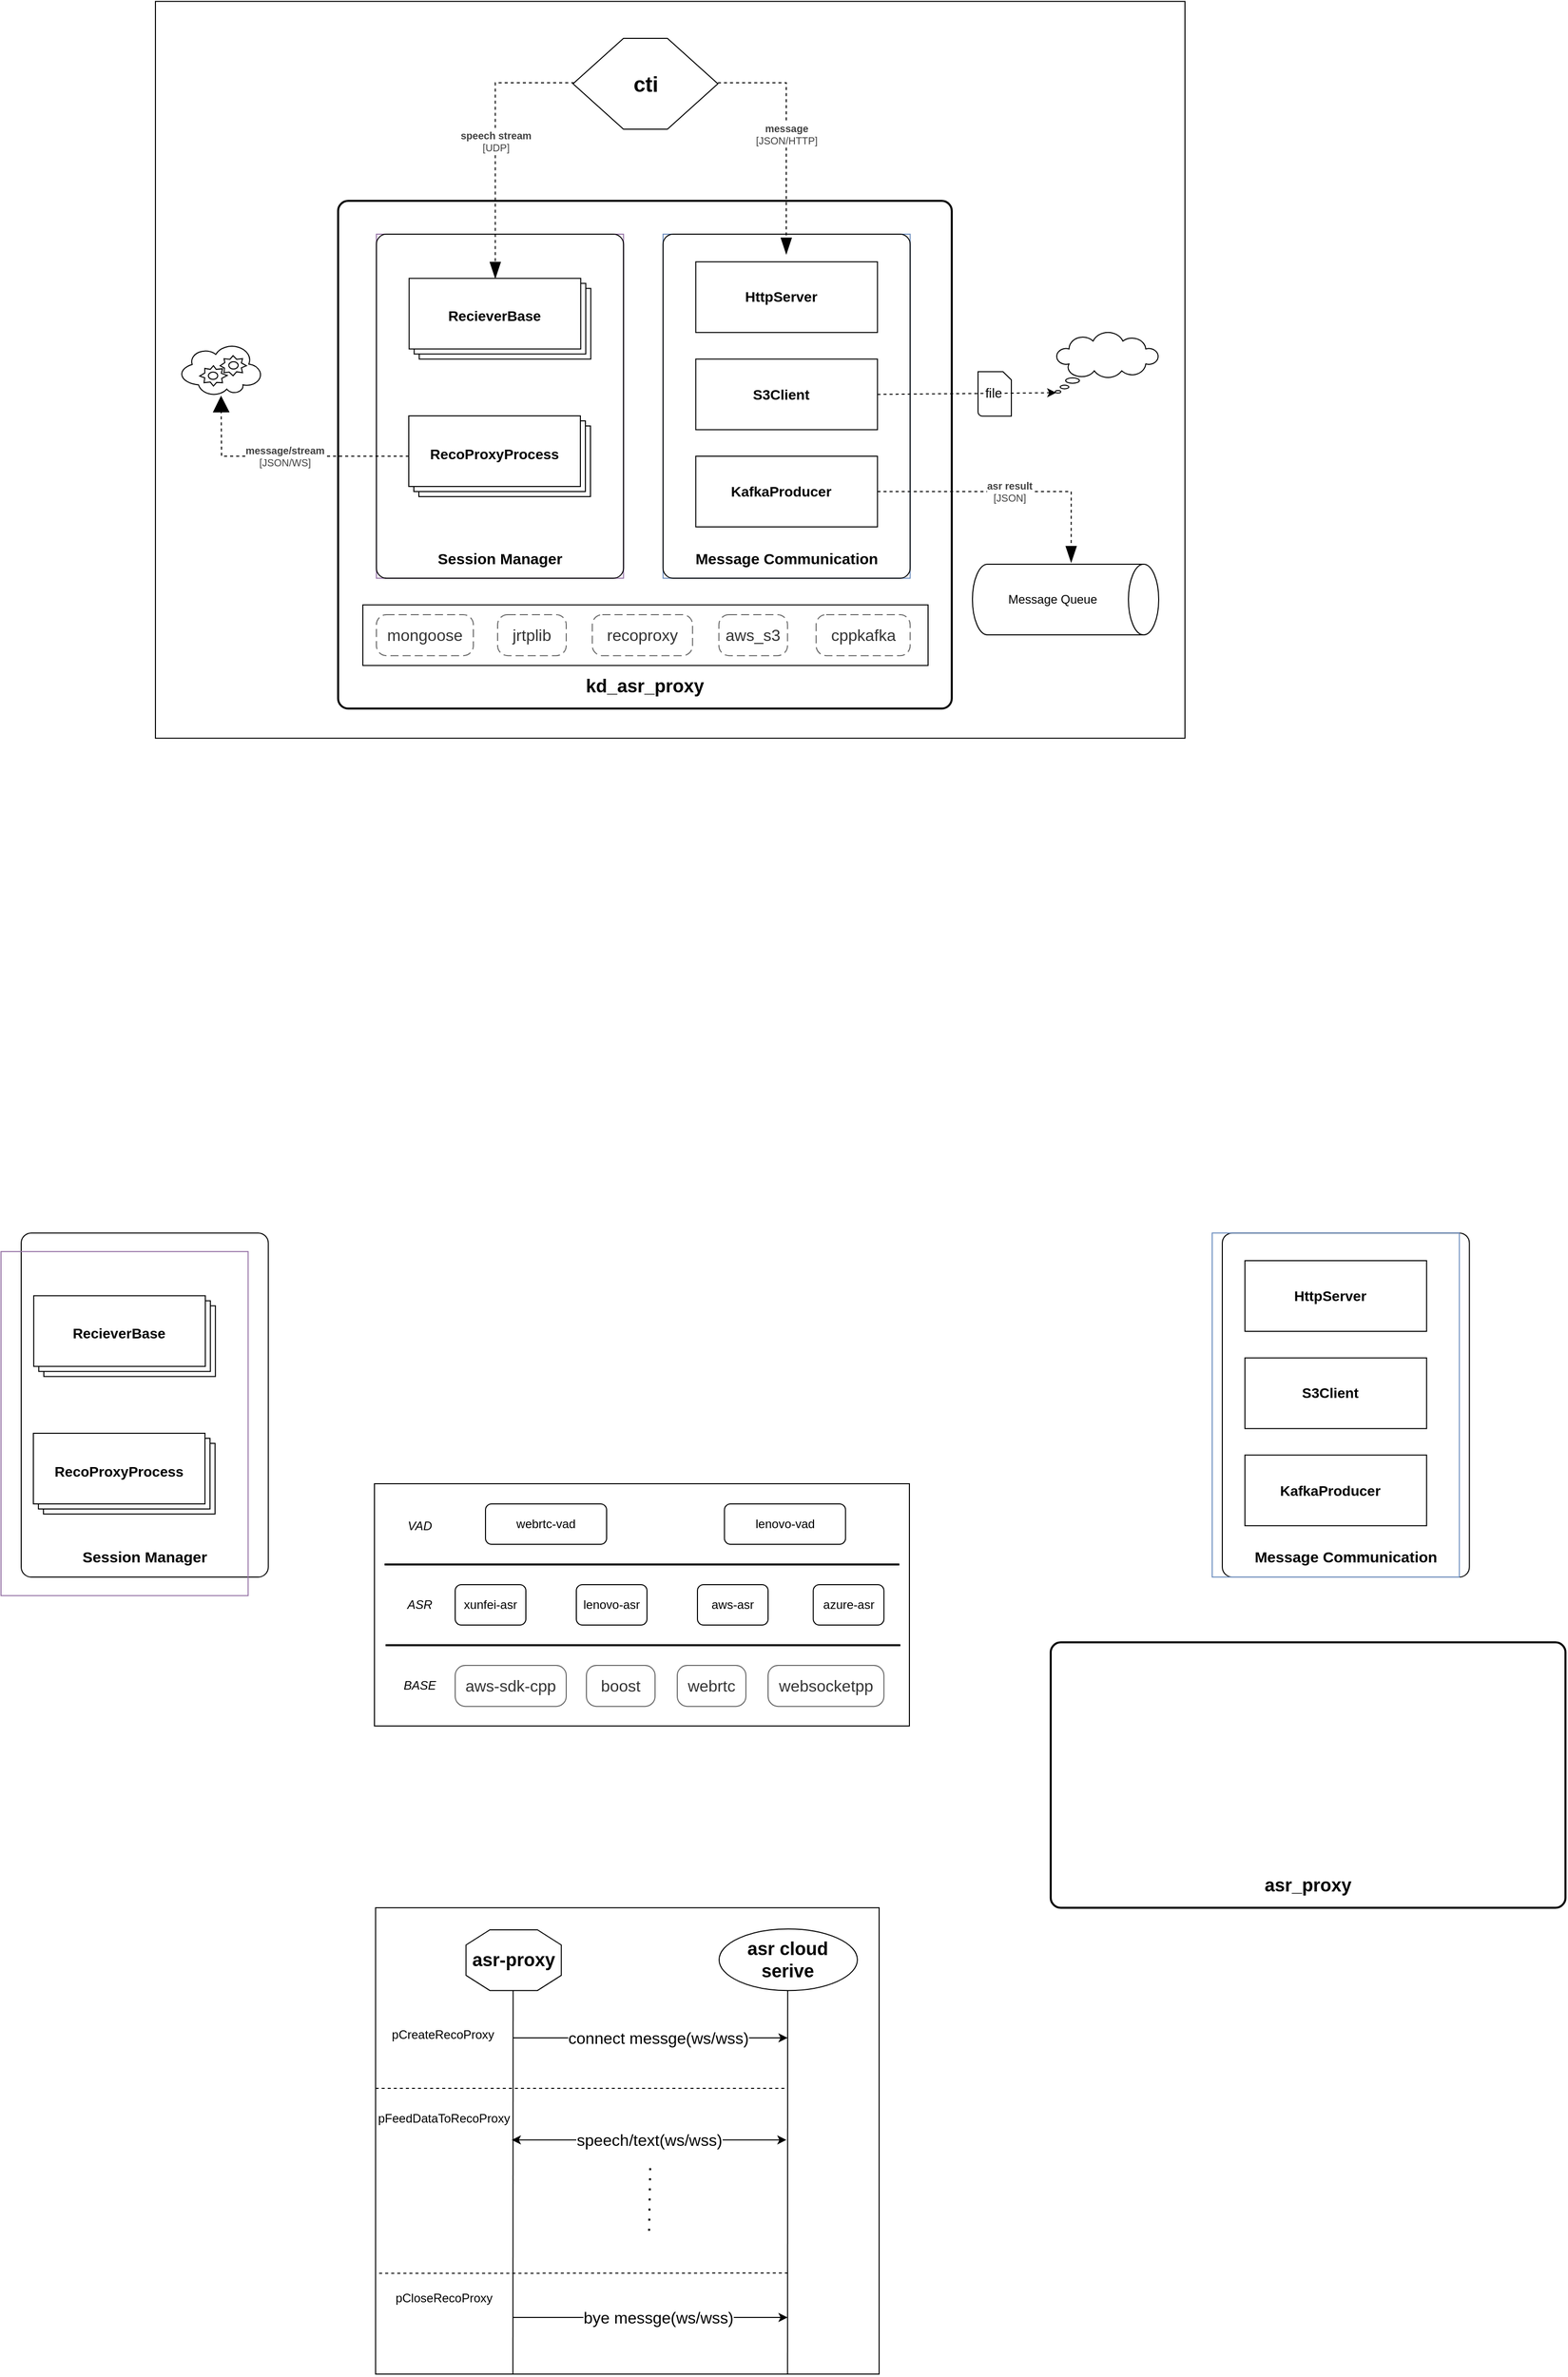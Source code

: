 <mxfile version="24.8.6" pages="2">
  <diagram id="FcgFu0vz0JYaBPYdQHOF" name="第 1 页">
    <mxGraphModel dx="2277" dy="-3041" grid="1" gridSize="10" guides="1" tooltips="1" connect="1" arrows="1" fold="1" page="0" pageScale="1" pageWidth="827" pageHeight="1169" background="#ffffff" math="0" shadow="0">
      <root>
        <mxCell id="0" />
        <mxCell id="1" parent="0" />
        <mxCell id="sqctIcfyv8TSOaibiN9--78" value="" style="group" parent="1" vertex="1" connectable="0">
          <mxGeometry x="-677" y="3811.39" width="1020" height="730.0" as="geometry" />
        </mxCell>
        <mxCell id="sqctIcfyv8TSOaibiN9--28" value="" style="rounded=0;whiteSpace=wrap;html=1;movable=1;resizable=1;rotatable=1;deletable=1;editable=1;locked=0;connectable=1;" parent="sqctIcfyv8TSOaibiN9--78" vertex="1">
          <mxGeometry width="1020" height="730" as="geometry" />
        </mxCell>
        <object placeholders="1" c4Name="kd_asr_proxy" c4Type="KDS" c4Application="the knowdee service of asr proxy" label="&lt;font style=&quot;font-size: 18px&quot;&gt;&lt;span&gt;&lt;div style=&quot;&quot;&gt;%c4Name%&lt;/div&gt;&lt;/span&gt;&lt;/font&gt;&lt;div style=&quot;&quot;&gt;&lt;/div&gt;" id="Rd5uu3zI1fm69IhhT_o3-2">
          <mxCell style="rounded=1;fontSize=11;whiteSpace=wrap;html=1;arcSize=20;fillColor=default;strokeColor=default;fontColor=default;labelBackgroundColor=none;align=center;verticalAlign=bottom;labelBorderColor=none;spacingTop=0;spacing=10;metaEdit=1;rotatable=1;perimeter=rectanglePerimeter;labelPadding=0;allowArrows=0;connectable=1;expand=0;recursiveResize=0;editable=1;pointerEvents=0;absoluteArcSize=1;points=[[0.25,0,0],[0.5,0,0],[0.75,0,0],[1,0.25,0],[1,0.5,0],[1,0.75,0],[0.75,1,0],[0.5,1,0],[0.25,1,0],[0,0.75,0],[0,0.5,0],[0,0.25,0]];strokeWidth=2;fontStyle=1;movable=1;resizable=1;deletable=1;locked=0;container=0;" parent="sqctIcfyv8TSOaibiN9--78" vertex="1">
            <mxGeometry x="181" y="197.61" width="607.96" height="503" as="geometry" />
          </mxCell>
        </object>
        <mxCell id="sqctIcfyv8TSOaibiN9--32" value="" style="shadow=0;dashed=0;html=1;strokeColor=default;fillColor=default;labelPosition=center;verticalLabelPosition=bottom;verticalAlign=top;align=center;outlineConnect=0;shape=mxgraph.veeam.2d.file;labelBorderColor=default;movable=1;resizable=1;rotatable=1;deletable=1;editable=1;locked=0;connectable=1;" parent="sqctIcfyv8TSOaibiN9--78" vertex="1">
          <mxGeometry x="815" y="366.87" width="33" height="44" as="geometry" />
        </mxCell>
        <object placeholders="1" c4Name="Message Queue" c4Type="Container" c4Technology="Kafka" c4Description="Kafka" label="%c4Name%" id="sqctIcfyv8TSOaibiN9--4">
          <mxCell style="shape=cylinder3;size=15;direction=south;whiteSpace=wrap;boundedLbl=1;rounded=0;labelBackgroundColor=none;fillColor=default;fontSize=12;align=center;strokeColor=default;metaEdit=1;points=[[0.5,0,0],[1,0.25,0],[1,0.5,0],[1,0.75,0],[0.5,1,0],[0,0.75,0],[0,0.5,0],[0,0.25,0]];resizable=1;labelBorderColor=none;textShadow=0;html=1;movable=1;rotatable=1;deletable=1;editable=1;locked=0;connectable=1;container=0;" parent="sqctIcfyv8TSOaibiN9--78" vertex="1">
            <mxGeometry x="809.46" y="557.61" width="184.54" height="70" as="geometry" />
          </mxCell>
        </object>
        <object placeholders="1" c4Type="Relationship" c4Technology="JSON" c4Description="asr result" label="&lt;div style=&quot;text-align: left&quot;&gt;&lt;div style=&quot;text-align: center&quot;&gt;&lt;b&gt;%c4Description%&lt;/b&gt;&lt;/div&gt;&lt;div style=&quot;text-align: center&quot;&gt;[%c4Technology%]&lt;/div&gt;&lt;/div&gt;" id="sqctIcfyv8TSOaibiN9--6">
          <mxCell style="endArrow=blockThin;html=1;fontSize=10;fontColor=#404040;strokeWidth=1;endFill=1;strokeColor=default;elbow=vertical;metaEdit=1;endSize=14;startSize=14;jumpStyle=arc;jumpSize=16;rounded=0;edgeStyle=orthogonalEdgeStyle;entryX=-0.022;entryY=0.47;entryDx=0;entryDy=0;entryPerimeter=0;dashed=1;movable=1;resizable=1;rotatable=1;deletable=1;editable=1;locked=0;connectable=1;exitX=1;exitY=0.5;exitDx=0;exitDy=0;" parent="sqctIcfyv8TSOaibiN9--78" source="sqctIcfyv8TSOaibiN9--70" target="sqctIcfyv8TSOaibiN9--4" edge="1">
            <mxGeometry width="240" relative="1" as="geometry">
              <mxPoint x="715" y="487.61" as="sourcePoint" />
              <mxPoint x="963.243" y="487.61" as="targetPoint" />
            </mxGeometry>
          </mxCell>
        </object>
        <mxCell id="sqctIcfyv8TSOaibiN9--7" value="" style="whiteSpace=wrap;html=1;shape=mxgraph.basic.cloud_callout;fillColor=default;strokeColor=default;movable=1;resizable=1;rotatable=1;deletable=1;editable=1;locked=0;connectable=1;container=0;" parent="sqctIcfyv8TSOaibiN9--78" vertex="1">
          <mxGeometry x="891.483" y="328.0" width="102.522" height="60" as="geometry" />
        </mxCell>
        <mxCell id="sqctIcfyv8TSOaibiN9--18" value="" style="endArrow=classic;html=1;rounded=0;dashed=1;movable=1;resizable=1;rotatable=1;deletable=1;editable=1;locked=0;connectable=1;entryX=0.01;entryY=0.995;entryDx=0;entryDy=0;entryPerimeter=0;exitX=1;exitY=0.5;exitDx=0;exitDy=0;" parent="sqctIcfyv8TSOaibiN9--78" source="sqctIcfyv8TSOaibiN9--66" target="sqctIcfyv8TSOaibiN9--7" edge="1">
          <mxGeometry relative="1" as="geometry">
            <mxPoint x="717.14" y="390.61" as="sourcePoint" />
            <mxPoint x="875" y="390.61" as="targetPoint" />
          </mxGeometry>
        </mxCell>
        <mxCell id="sqctIcfyv8TSOaibiN9--19" value="&lt;font style=&quot;font-size: 13px;&quot;&gt;file&lt;/font&gt;" style="edgeLabel;resizable=1;html=1;;align=center;verticalAlign=middle;movable=1;rotatable=1;deletable=1;editable=1;locked=0;connectable=1;container=0;" parent="sqctIcfyv8TSOaibiN9--18" connectable="0" vertex="1">
          <mxGeometry relative="1" as="geometry">
            <mxPoint x="26" y="-1" as="offset" />
          </mxGeometry>
        </mxCell>
        <object placeholders="1" c4Name="mongoose" c4Type="ContainerScopeBoundary" c4Application="Container" label="&lt;font style=&quot;font-size: 16px&quot;&gt;&lt;span&gt;&lt;div style=&quot;&quot;&gt;%c4Name%&lt;/div&gt;&lt;/span&gt;&lt;/font&gt;&lt;div style=&quot;&quot;&gt;&lt;/div&gt;" id="Rd5uu3zI1fm69IhhT_o3-3">
          <mxCell style="rounded=1;fontSize=11;whiteSpace=wrap;html=1;dashed=1;arcSize=20;fillColor=none;strokeColor=#666666;fontColor=#333333;labelBackgroundColor=none;align=center;verticalAlign=middle;labelBorderColor=none;spacingTop=0;spacing=10;dashPattern=8 4;metaEdit=1;rotatable=1;perimeter=rectanglePerimeter;noLabel=0;labelPadding=0;allowArrows=0;connectable=1;expand=0;recursiveResize=0;editable=1;pointerEvents=0;absoluteArcSize=1;points=[[0.25,0,0],[0.5,0,0],[0.75,0,0],[1,0.25,0],[1,0.5,0],[1,0.75,0],[0.75,1,0],[0.5,1,0],[0.25,1,0],[0,0.75,0],[0,0.5,0],[0,0.25,0]];fontStyle=0;movable=1;resizable=1;deletable=1;locked=0;container=0;" parent="sqctIcfyv8TSOaibiN9--78" vertex="1">
            <mxGeometry x="218.93" y="607.61" width="96.07" height="40.59" as="geometry" />
          </mxCell>
        </object>
        <object placeholders="1" c4Name="cppkafka" c4Type="ContainerScopeBoundary" c4Application="Container" label="&lt;font style=&quot;font-size: 16px&quot;&gt;&lt;span&gt;&lt;div style=&quot;&quot;&gt;%c4Name%&lt;/div&gt;&lt;/span&gt;&lt;/font&gt;&lt;div style=&quot;&quot;&gt;&lt;/div&gt;" id="Rd5uu3zI1fm69IhhT_o3-4">
          <mxCell style="rounded=1;fontSize=11;whiteSpace=wrap;html=1;dashed=1;arcSize=20;fillColor=none;strokeColor=#666666;fontColor=#333333;labelBackgroundColor=none;align=center;verticalAlign=middle;labelBorderColor=none;spacingTop=0;spacing=10;dashPattern=8 4;metaEdit=1;rotatable=1;perimeter=rectanglePerimeter;noLabel=0;labelPadding=0;allowArrows=0;connectable=1;expand=0;recursiveResize=0;editable=1;pointerEvents=0;absoluteArcSize=1;points=[[0.25,0,0],[0.5,0,0],[0.75,0,0],[1,0.25,0],[1,0.5,0],[1,0.75,0],[0.75,1,0],[0.5,1,0],[0.25,1,0],[0,0.75,0],[0,0.5,0],[0,0.25,0]];fontStyle=0;movable=1;resizable=1;deletable=1;locked=0;container=0;" parent="sqctIcfyv8TSOaibiN9--78" vertex="1">
            <mxGeometry x="654.58" y="607.61" width="93.16" height="40.59" as="geometry" />
          </mxCell>
        </object>
        <object placeholders="1" c4Name="recoproxy" c4Type="ContainerScopeBoundary" c4Application="Container" label="&lt;font style=&quot;font-size: 16px&quot;&gt;&lt;span&gt;&lt;div style=&quot;&quot;&gt;%c4Name%&lt;/div&gt;&lt;/span&gt;&lt;/font&gt;&lt;div style=&quot;&quot;&gt;&lt;/div&gt;" id="Rd5uu3zI1fm69IhhT_o3-5">
          <mxCell style="rounded=1;fontSize=11;whiteSpace=wrap;html=1;dashed=1;arcSize=20;fillColor=none;strokeColor=#666666;fontColor=#333333;labelBackgroundColor=none;align=center;verticalAlign=middle;labelBorderColor=none;spacingTop=0;spacing=10;dashPattern=8 4;metaEdit=1;rotatable=1;perimeter=rectanglePerimeter;noLabel=0;labelPadding=0;allowArrows=0;connectable=1;expand=0;recursiveResize=0;editable=1;pointerEvents=0;absoluteArcSize=1;points=[[0.25,0,0],[0.5,0,0],[0.75,0,0],[1,0.25,0],[1,0.5,0],[1,0.75,0],[0.75,1,0],[0.5,1,0],[0.25,1,0],[0,0.75,0],[0,0.5,0],[0,0.25,0]];fontStyle=0;movable=1;resizable=1;deletable=1;locked=0;container=0;" parent="sqctIcfyv8TSOaibiN9--78" vertex="1">
            <mxGeometry x="432.81" y="607.61" width="99.36" height="40.59" as="geometry" />
          </mxCell>
        </object>
        <object placeholders="1" c4Name="jrtplib" c4Type="ContainerScopeBoundary" c4Application="Container" label="&lt;font style=&quot;font-size: 16px&quot;&gt;&lt;span&gt;&lt;div style=&quot;&quot;&gt;%c4Name%&lt;/div&gt;&lt;/span&gt;&lt;/font&gt;&lt;div style=&quot;&quot;&gt;&lt;/div&gt;" id="Rd5uu3zI1fm69IhhT_o3-6">
          <mxCell style="rounded=1;fontSize=11;whiteSpace=wrap;html=1;dashed=1;arcSize=20;fillColor=none;strokeColor=#666666;fontColor=#333333;labelBackgroundColor=none;align=center;verticalAlign=middle;labelBorderColor=none;spacingTop=0;spacing=10;dashPattern=8 4;metaEdit=1;rotatable=1;perimeter=rectanglePerimeter;noLabel=0;labelPadding=0;allowArrows=0;connectable=1;expand=0;recursiveResize=0;editable=1;pointerEvents=0;absoluteArcSize=1;points=[[0.25,0,0],[0.5,0,0],[0.75,0,0],[1,0.25,0],[1,0.5,0],[1,0.75,0],[0.75,1,0],[0.5,1,0],[0.25,1,0],[0,0.75,0],[0,0.5,0],[0,0.25,0]];fontStyle=0;movable=1;resizable=1;deletable=1;locked=0;container=0;" parent="sqctIcfyv8TSOaibiN9--78" vertex="1">
            <mxGeometry x="339.004" y="607.61" width="68.003" height="40.59" as="geometry" />
          </mxCell>
        </object>
        <mxCell id="Rd5uu3zI1fm69IhhT_o3-7" value="" style="group;align=center;movable=1;resizable=1;rotatable=1;deletable=1;editable=1;locked=0;connectable=1;fillColor=none;strokeColor=#9673a6;container=0;" parent="sqctIcfyv8TSOaibiN9--78" vertex="1" connectable="0">
          <mxGeometry x="218.932" y="230.611" width="244.817" height="340.861" as="geometry" />
        </mxCell>
        <object placeholders="1" c4Name="Session Manager" c4Type="session manager" c4Application="session manager" label="&lt;font style=&quot;font-size: 15px&quot;&gt;&lt;b&gt;&lt;div style=&quot;&quot;&gt;%c4Name%&lt;/div&gt;&lt;/b&gt;&lt;/font&gt;&lt;div style=&quot;&quot;&gt;&lt;/div&gt;" id="Rd5uu3zI1fm69IhhT_o3-10">
          <mxCell style="rounded=1;fontSize=11;whiteSpace=wrap;html=1;arcSize=20;fillColor=none;strokeColor=default;fontColor=default;labelBackgroundColor=none;align=center;verticalAlign=bottom;labelBorderColor=none;spacingTop=0;spacing=10;metaEdit=1;rotatable=1;perimeter=rectanglePerimeter;labelPadding=0;allowArrows=0;connectable=1;expand=0;recursiveResize=0;editable=1;pointerEvents=0;absoluteArcSize=1;points=[[0.25,0,0],[0.5,0,0],[0.75,0,0],[1,0.25,0],[1,0.5,0],[1,0.75,0],[0.75,1,0],[0.5,1,0],[0.25,1,0],[0,0.75,0],[0,0.5,0],[0,0.25,0]];movable=1;resizable=1;deletable=1;locked=0;shadow=0;container=0;" parent="sqctIcfyv8TSOaibiN9--78" vertex="1">
            <mxGeometry x="218.932" y="230.611" width="244.817" height="340.861" as="geometry" />
          </mxCell>
        </object>
        <mxCell id="Rd5uu3zI1fm69IhhT_o3-11" value="" style="group;movable=1;resizable=1;rotatable=1;deletable=1;editable=1;locked=0;connectable=1;fillColor=none;strokeColor=#6c8ebf;container=0;" parent="sqctIcfyv8TSOaibiN9--78" vertex="1" connectable="0">
          <mxGeometry x="502.921" y="230.611" width="244.817" height="340.861" as="geometry" />
        </mxCell>
        <object placeholders="1" c4Name="Message Communication" c4Type="IO" c4Application="Message/Data IO" label="&lt;font style=&quot;font-size: 15px&quot;&gt;&lt;b&gt;&lt;div style=&quot;&quot;&gt;%c4Name%&lt;/div&gt;&lt;/b&gt;&lt;/font&gt;&lt;div style=&quot;&quot;&gt;&lt;/div&gt;" id="Rd5uu3zI1fm69IhhT_o3-15">
          <mxCell style="rounded=1;fontSize=11;whiteSpace=wrap;html=1;arcSize=20;fillColor=none;strokeColor=default;fontColor=default;labelBackgroundColor=none;align=center;verticalAlign=bottom;labelBorderColor=none;spacingTop=0;spacing=10;metaEdit=1;rotatable=1;perimeter=rectanglePerimeter;labelPadding=0;allowArrows=0;connectable=1;expand=0;recursiveResize=0;editable=1;pointerEvents=0;absoluteArcSize=1;points=[[0.25,0,0],[0.5,0,0],[0.75,0,0],[1,0.25,0],[1,0.5,0],[1,0.75,0],[0.75,1,0],[0.5,1,0],[0.25,1,0],[0,0.75,0],[0,0.5,0],[0,0.25,0]];movable=1;resizable=1;deletable=1;locked=0;shadow=0;container=0;" parent="sqctIcfyv8TSOaibiN9--78" vertex="1">
            <mxGeometry x="502.921" y="230.611" width="244.817" height="340.861" as="geometry" />
          </mxCell>
        </object>
        <mxCell id="sqctIcfyv8TSOaibiN9--30" value="" style="group;movable=1;resizable=1;rotatable=1;deletable=1;editable=1;locked=0;connectable=1;" parent="sqctIcfyv8TSOaibiN9--78" vertex="1" connectable="0">
          <mxGeometry x="413.725" y="36.61" width="143.531" height="90" as="geometry" />
        </mxCell>
        <object placeholders="1" c4Name="CTI" c4Type="Container" c4Technology="Micronaut" c4Description="caller" label="" id="sqctIcfyv8TSOaibiN9--14">
          <mxCell style="shape=hexagon;size=50;perimeter=hexagonPerimeter2;whiteSpace=wrap;html=1;fixedSize=1;rounded=0;labelBackgroundColor=default;fillColor=default;fontSize=12;fontColor=default;align=center;strokeColor=default;metaEdit=1;points=[[0.5,0,0],[1,0.25,0],[1,0.5,0],[1,0.75,0],[0.5,1,0],[0,0.75,0],[0,0.5,0],[0,0.25,0]];resizable=1;movable=1;rotatable=1;deletable=1;editable=1;locked=0;connectable=1;gradientColor=none;shadow=0;fillStyle=solid;labelBorderColor=default;textShadow=0;container=0;" parent="sqctIcfyv8TSOaibiN9--30" vertex="1">
            <mxGeometry width="143.531" height="90" as="geometry" />
          </mxCell>
        </object>
        <mxCell id="sqctIcfyv8TSOaibiN9--15" value="&lt;b&gt;&lt;font style=&quot;font-size: 21px;&quot;&gt;cti&lt;/font&gt;&lt;/b&gt;" style="text;html=1;align=center;verticalAlign=middle;whiteSpace=wrap;rounded=0;movable=1;resizable=1;rotatable=1;deletable=1;editable=1;locked=0;connectable=1;container=0;" parent="sqctIcfyv8TSOaibiN9--30" vertex="1">
          <mxGeometry x="41.009" y="30" width="61.513" height="30" as="geometry" />
        </mxCell>
        <object placeholders="1" c4Type="Relationship" c4Technology="JSON/HTTP" c4Description="message" label="&lt;div style=&quot;text-align: left&quot;&gt;&lt;div style=&quot;text-align: center&quot;&gt;&lt;b&gt;%c4Description%&lt;/b&gt;&lt;/div&gt;&lt;div style=&quot;text-align: center&quot;&gt;[%c4Technology%]&lt;/div&gt;&lt;/div&gt;" id="sqctIcfyv8TSOaibiN9--40">
          <mxCell style="endArrow=blockThin;html=1;fontSize=10;fontColor=#404040;strokeWidth=1;endFill=1;strokeColor=default;elbow=vertical;metaEdit=1;endSize=14;startSize=14;jumpStyle=arc;jumpSize=16;rounded=0;edgeStyle=orthogonalEdgeStyle;dashed=1;movable=1;resizable=1;rotatable=1;deletable=1;editable=1;locked=0;connectable=1;" parent="sqctIcfyv8TSOaibiN9--78" edge="1">
            <mxGeometry width="240" relative="1" as="geometry">
              <mxPoint x="557.26" y="80.61" as="sourcePoint" />
              <mxPoint x="625" y="250.61" as="targetPoint" />
              <Array as="points">
                <mxPoint x="625" y="80.61" />
              </Array>
            </mxGeometry>
          </mxCell>
        </object>
        <mxCell id="sqctIcfyv8TSOaibiN9--43" value="" style="rounded=0;whiteSpace=wrap;html=1;fillColor=none;movable=1;resizable=1;rotatable=1;deletable=1;editable=1;locked=0;connectable=1;" parent="sqctIcfyv8TSOaibiN9--78" vertex="1">
          <mxGeometry x="205.49" y="597.91" width="560" height="60" as="geometry" />
        </mxCell>
        <object placeholders="1" c4Type="Relationship" c4Technology="UDP" c4Description="speech stream" label="&lt;div style=&quot;text-align: left&quot;&gt;&lt;div style=&quot;text-align: center&quot;&gt;&lt;b&gt;%c4Description%&lt;/b&gt;&lt;/div&gt;&lt;div style=&quot;text-align: center&quot;&gt;[%c4Technology%]&lt;/div&gt;&lt;/div&gt;" id="sqctIcfyv8TSOaibiN9--42">
          <mxCell style="endArrow=blockThin;html=1;fontSize=10;fontColor=#404040;strokeWidth=1;endFill=1;strokeColor=default;elbow=vertical;metaEdit=1;endSize=14;startSize=14;jumpStyle=arc;jumpSize=16;rounded=0;edgeStyle=orthogonalEdgeStyle;dashed=1;entryX=0.5;entryY=0;entryDx=0;entryDy=0;entryPerimeter=0;movable=1;resizable=1;rotatable=1;deletable=1;editable=1;locked=0;connectable=1;" parent="sqctIcfyv8TSOaibiN9--78" edge="1">
            <mxGeometry width="240" relative="1" as="geometry">
              <mxPoint x="415" y="80.61" as="sourcePoint" />
              <mxPoint x="336.7" y="274.61" as="targetPoint" />
              <Array as="points">
                <mxPoint x="337" y="80.61" />
              </Array>
            </mxGeometry>
          </mxCell>
        </object>
        <object placeholders="1" c4Name="aws_s3" c4Type="ContainerScopeBoundary" c4Application="Container" label="&lt;font style=&quot;font-size: 16px&quot;&gt;&lt;span&gt;&lt;div style=&quot;&quot;&gt;%c4Name%&lt;/div&gt;&lt;/span&gt;&lt;/font&gt;&lt;div style=&quot;&quot;&gt;&lt;/div&gt;" id="sqctIcfyv8TSOaibiN9--44">
          <mxCell style="rounded=1;fontSize=11;whiteSpace=wrap;html=1;dashed=1;arcSize=20;fillColor=none;strokeColor=#666666;fontColor=#333333;labelBackgroundColor=none;align=center;verticalAlign=middle;labelBorderColor=none;spacingTop=0;spacing=10;dashPattern=8 4;metaEdit=1;rotatable=1;perimeter=rectanglePerimeter;noLabel=0;labelPadding=0;allowArrows=0;connectable=1;expand=0;recursiveResize=0;editable=1;pointerEvents=0;absoluteArcSize=1;points=[[0.25,0,0],[0.5,0,0],[0.75,0,0],[1,0.25,0],[1,0.5,0],[1,0.75,0],[0.75,1,0],[0.5,1,0],[0.25,1,0],[0,0.75,0],[0,0.5,0],[0,0.25,0]];fontStyle=0;movable=1;resizable=1;deletable=1;locked=0;container=0;" parent="sqctIcfyv8TSOaibiN9--78" vertex="1">
            <mxGeometry x="558.254" y="607.61" width="68.003" height="40.59" as="geometry" />
          </mxCell>
        </object>
        <mxCell id="sqctIcfyv8TSOaibiN9--57" value="" style="group;movable=1;resizable=1;rotatable=1;deletable=1;editable=1;locked=0;connectable=1;" parent="sqctIcfyv8TSOaibiN9--78" vertex="1" connectable="0">
          <mxGeometry x="251.34" y="274.35" width="180" height="80" as="geometry" />
        </mxCell>
        <mxCell id="sqctIcfyv8TSOaibiN9--55" value="" style="verticalLabelPosition=bottom;verticalAlign=top;html=1;shape=mxgraph.basic.layered_rect;dx=10;outlineConnect=0;whiteSpace=wrap;movable=1;resizable=1;rotatable=1;deletable=1;editable=1;locked=0;connectable=1;" parent="sqctIcfyv8TSOaibiN9--57" vertex="1">
          <mxGeometry width="180" height="80" as="geometry" />
        </mxCell>
        <mxCell id="sqctIcfyv8TSOaibiN9--56" value="&lt;font style=&quot;font-size: 14px;&quot;&gt;&lt;b&gt;RecieverBase&lt;/b&gt;&lt;/font&gt;" style="text;html=1;align=center;verticalAlign=middle;whiteSpace=wrap;rounded=0;movable=1;resizable=1;rotatable=1;deletable=1;editable=1;locked=0;connectable=1;" parent="sqctIcfyv8TSOaibiN9--57" vertex="1">
          <mxGeometry x="20" y="20" width="130" height="35" as="geometry" />
        </mxCell>
        <mxCell id="sqctIcfyv8TSOaibiN9--58" value="" style="group;movable=1;resizable=1;rotatable=1;deletable=1;editable=1;locked=0;connectable=1;" parent="sqctIcfyv8TSOaibiN9--78" vertex="1" connectable="0">
          <mxGeometry x="251" y="410.61" width="180" height="80" as="geometry" />
        </mxCell>
        <mxCell id="sqctIcfyv8TSOaibiN9--59" value="" style="verticalLabelPosition=bottom;verticalAlign=top;html=1;shape=mxgraph.basic.layered_rect;dx=10;outlineConnect=0;whiteSpace=wrap;movable=1;resizable=1;rotatable=1;deletable=1;editable=1;locked=0;connectable=1;" parent="sqctIcfyv8TSOaibiN9--58" vertex="1">
          <mxGeometry width="180" height="80" as="geometry" />
        </mxCell>
        <mxCell id="sqctIcfyv8TSOaibiN9--60" value="&lt;font style=&quot;font-size: 14px;&quot;&gt;&lt;b&gt;RecoProxyProcess&lt;/b&gt;&lt;/font&gt;" style="text;html=1;align=center;verticalAlign=middle;whiteSpace=wrap;rounded=0;movable=1;resizable=1;rotatable=1;deletable=1;editable=1;locked=0;connectable=1;" parent="sqctIcfyv8TSOaibiN9--58" vertex="1">
          <mxGeometry x="20" y="20" width="130" height="35" as="geometry" />
        </mxCell>
        <mxCell id="sqctIcfyv8TSOaibiN9--64" value="" style="group;movable=1;resizable=1;rotatable=1;deletable=1;editable=1;locked=0;connectable=1;" parent="sqctIcfyv8TSOaibiN9--78" vertex="1" connectable="0">
          <mxGeometry x="535.33" y="258" width="180" height="70" as="geometry" />
        </mxCell>
        <mxCell id="sqctIcfyv8TSOaibiN9--61" value="" style="rounded=0;whiteSpace=wrap;html=1;movable=1;resizable=1;rotatable=1;deletable=1;editable=1;locked=0;connectable=1;" parent="sqctIcfyv8TSOaibiN9--64" vertex="1">
          <mxGeometry width="180" height="70" as="geometry" />
        </mxCell>
        <mxCell id="sqctIcfyv8TSOaibiN9--62" value="&lt;b&gt;&lt;font style=&quot;font-size: 14px;&quot;&gt;HttpServer&lt;/font&gt;&lt;/b&gt;" style="text;html=1;align=center;verticalAlign=middle;whiteSpace=wrap;rounded=0;movable=1;resizable=1;rotatable=1;deletable=1;editable=1;locked=0;connectable=1;" parent="sqctIcfyv8TSOaibiN9--64" vertex="1">
          <mxGeometry x="30" y="20" width="110" height="30" as="geometry" />
        </mxCell>
        <mxCell id="sqctIcfyv8TSOaibiN9--65" value="" style="group;movable=1;resizable=1;rotatable=1;deletable=1;editable=1;locked=0;connectable=1;" parent="sqctIcfyv8TSOaibiN9--78" vertex="1" connectable="0">
          <mxGeometry x="535.33" y="354.35" width="180" height="70" as="geometry" />
        </mxCell>
        <mxCell id="sqctIcfyv8TSOaibiN9--66" value="" style="rounded=0;whiteSpace=wrap;html=1;movable=1;resizable=1;rotatable=1;deletable=1;editable=1;locked=0;connectable=1;" parent="sqctIcfyv8TSOaibiN9--65" vertex="1">
          <mxGeometry width="180" height="70" as="geometry" />
        </mxCell>
        <mxCell id="sqctIcfyv8TSOaibiN9--67" value="&lt;span style=&quot;font-size: 14px;&quot;&gt;&lt;b&gt;S3Client&lt;/b&gt;&lt;/span&gt;" style="text;html=1;align=center;verticalAlign=middle;whiteSpace=wrap;rounded=0;movable=1;resizable=1;rotatable=1;deletable=1;editable=1;locked=0;connectable=1;" parent="sqctIcfyv8TSOaibiN9--65" vertex="1">
          <mxGeometry x="30" y="20" width="110" height="30" as="geometry" />
        </mxCell>
        <mxCell id="sqctIcfyv8TSOaibiN9--69" value="" style="group;movable=1;resizable=1;rotatable=1;deletable=1;editable=1;locked=0;connectable=1;" parent="sqctIcfyv8TSOaibiN9--78" vertex="1" connectable="0">
          <mxGeometry x="535.33" y="450.61" width="180" height="70" as="geometry" />
        </mxCell>
        <mxCell id="sqctIcfyv8TSOaibiN9--70" value="" style="rounded=0;whiteSpace=wrap;html=1;movable=1;resizable=1;rotatable=1;deletable=1;editable=1;locked=0;connectable=1;" parent="sqctIcfyv8TSOaibiN9--69" vertex="1">
          <mxGeometry width="180" height="70" as="geometry" />
        </mxCell>
        <mxCell id="sqctIcfyv8TSOaibiN9--71" value="&lt;span style=&quot;font-size: 14px;&quot;&gt;&lt;b&gt;KafkaProducer&lt;/b&gt;&lt;/span&gt;" style="text;html=1;align=center;verticalAlign=middle;whiteSpace=wrap;rounded=0;movable=1;resizable=1;rotatable=1;deletable=1;editable=1;locked=0;connectable=1;" parent="sqctIcfyv8TSOaibiN9--69" vertex="1">
          <mxGeometry x="30" y="20" width="110" height="30" as="geometry" />
        </mxCell>
        <mxCell id="sqctIcfyv8TSOaibiN9--73" value="" style="verticalLabelPosition=bottom;html=1;verticalAlign=top;align=center;strokeColor=default;fillColor=default;shape=mxgraph.azure.cloud_service;movable=1;resizable=1;rotatable=1;deletable=1;editable=1;locked=0;connectable=1;" parent="sqctIcfyv8TSOaibiN9--78" vertex="1">
          <mxGeometry x="25" y="340.0" width="80" height="50" as="geometry" />
        </mxCell>
        <object placeholders="1" c4Type="Relationship" c4Technology="JSON/WS" c4Description="message/stream" label="&lt;div style=&quot;text-align: left&quot;&gt;&lt;div style=&quot;text-align: center&quot;&gt;&lt;b&gt;%c4Description%&lt;/b&gt;&lt;/div&gt;&lt;div style=&quot;text-align: center&quot;&gt;[%c4Technology%]&lt;/div&gt;&lt;/div&gt;" id="sqctIcfyv8TSOaibiN9--75">
          <mxCell style="endArrow=block;html=1;fontSize=10;fontColor=#404040;strokeWidth=1;endFill=1;strokeColor=default;elbow=vertical;metaEdit=1;endSize=14;startSize=14;jumpStyle=arc;jumpSize=16;rounded=0;edgeStyle=orthogonalEdgeStyle;dashed=1;movable=1;resizable=1;rotatable=1;deletable=1;editable=1;locked=0;connectable=1;" parent="sqctIcfyv8TSOaibiN9--78" source="sqctIcfyv8TSOaibiN9--59" edge="1">
            <mxGeometry width="240" relative="1" as="geometry">
              <mxPoint x="245" y="450.61" as="sourcePoint" />
              <mxPoint x="65" y="390.61" as="targetPoint" />
            </mxGeometry>
          </mxCell>
        </object>
        <mxCell id="QJdjjEjoJy_KJznYhFJo-18" value="" style="group;movable=0;resizable=0;rotatable=0;deletable=0;editable=0;locked=1;connectable=0;" vertex="1" connectable="0" parent="1">
          <mxGeometry x="-460" y="5700.1" width="500" height="462" as="geometry" />
        </mxCell>
        <mxCell id="sqctIcfyv8TSOaibiN9--80" value="" style="rounded=0;whiteSpace=wrap;html=1;movable=1;resizable=1;rotatable=1;deletable=1;editable=1;locked=0;connectable=1;container=0;labelBackgroundColor=default;" parent="QJdjjEjoJy_KJznYhFJo-18" vertex="1">
          <mxGeometry x="1.134" width="498.866" height="462" as="geometry" />
        </mxCell>
        <mxCell id="QJdjjEjoJy_KJznYhFJo-16" value="&lt;div&gt;pCloseRecoProxy&lt;/div&gt;" style="text;html=1;align=center;verticalAlign=middle;whiteSpace=wrap;rounded=0;" vertex="1" parent="QJdjjEjoJy_KJznYhFJo-18">
          <mxGeometry x="1.134" y="371.901" width="136.054" height="30" as="geometry" />
        </mxCell>
        <mxCell id="QJdjjEjoJy_KJznYhFJo-17" value="pFeedDataToRecoProxy" style="text;html=1;align=center;verticalAlign=middle;whiteSpace=wrap;rounded=0;" vertex="1" parent="QJdjjEjoJy_KJznYhFJo-18">
          <mxGeometry x="1.134" y="193.901" width="136.054" height="30" as="geometry" />
        </mxCell>
        <mxCell id="sqctIcfyv8TSOaibiN9--144" value="" style="endArrow=none;html=1;rounded=0;movable=1;resizable=1;rotatable=1;deletable=1;editable=1;locked=0;connectable=1;" parent="QJdjjEjoJy_KJznYhFJo-18" edge="1">
          <mxGeometry width="50" height="50" relative="1" as="geometry">
            <mxPoint x="137.188" y="462" as="sourcePoint" />
            <mxPoint x="137.347" y="80" as="targetPoint" />
          </mxGeometry>
        </mxCell>
        <mxCell id="sqctIcfyv8TSOaibiN9--145" value="" style="endArrow=none;html=1;rounded=0;movable=1;resizable=1;rotatable=1;deletable=1;editable=1;locked=0;connectable=1;" parent="QJdjjEjoJy_KJznYhFJo-18" edge="1">
          <mxGeometry width="50" height="50" relative="1" as="geometry">
            <mxPoint x="409.297" y="462" as="sourcePoint" />
            <mxPoint x="409.399" y="80" as="targetPoint" />
          </mxGeometry>
        </mxCell>
        <mxCell id="sqctIcfyv8TSOaibiN9--161" value="" style="endArrow=classic;startArrow=classic;html=1;rounded=0;movable=1;resizable=1;rotatable=1;deletable=1;editable=1;locked=0;connectable=1;" parent="QJdjjEjoJy_KJznYhFJo-18" edge="1">
          <mxGeometry width="50" height="50" relative="1" as="geometry">
            <mxPoint x="136.054" y="230" as="sourcePoint" />
            <mxPoint x="408.163" y="230" as="targetPoint" />
          </mxGeometry>
        </mxCell>
        <mxCell id="sqctIcfyv8TSOaibiN9--162" value="&lt;span style=&quot;font-size: 16px;&quot;&gt;speech/text(ws/wss)&lt;/span&gt;" style="edgeLabel;html=1;align=center;verticalAlign=middle;resizable=1;points=[];container=0;movable=1;rotatable=1;deletable=1;editable=1;locked=0;connectable=1;" parent="sqctIcfyv8TSOaibiN9--161" vertex="1" connectable="0">
          <mxGeometry x="-0.002" relative="1" as="geometry">
            <mxPoint as="offset" />
          </mxGeometry>
        </mxCell>
        <mxCell id="sqctIcfyv8TSOaibiN9--172" value="" style="endArrow=none;dashed=1;html=1;strokeWidth=2;rounded=0;dashPattern=1 4;movable=1;resizable=1;rotatable=1;deletable=1;editable=1;locked=0;connectable=1;" parent="QJdjjEjoJy_KJznYhFJo-18" edge="1">
          <mxGeometry width="50" height="50" relative="1" as="geometry">
            <mxPoint x="272.109" y="320" as="sourcePoint" />
            <mxPoint x="273.243" y="253.9" as="targetPoint" />
          </mxGeometry>
        </mxCell>
        <mxCell id="sqctIcfyv8TSOaibiN9--181" value="" style="endArrow=none;html=1;rounded=0;dashed=1;movable=1;resizable=1;rotatable=1;deletable=1;editable=1;locked=0;connectable=1;" parent="QJdjjEjoJy_KJznYhFJo-18" edge="1">
          <mxGeometry width="50" height="50" relative="1" as="geometry">
            <mxPoint x="1.134" y="178.9" as="sourcePoint" />
            <mxPoint x="409.297" y="178.9" as="targetPoint" />
          </mxGeometry>
        </mxCell>
        <mxCell id="sqctIcfyv8TSOaibiN9--217" value="" style="endArrow=none;html=1;rounded=0;dashed=1;movable=1;resizable=1;rotatable=1;deletable=1;editable=1;locked=0;connectable=1;exitX=0.007;exitY=0.784;exitDx=0;exitDy=0;exitPerimeter=0;" parent="QJdjjEjoJy_KJznYhFJo-18" edge="1" source="sqctIcfyv8TSOaibiN9--80">
          <mxGeometry width="50" height="50" relative="1" as="geometry">
            <mxPoint x="137.188" y="360.9" as="sourcePoint" />
            <mxPoint x="409.297" y="361.9" as="targetPoint" />
          </mxGeometry>
        </mxCell>
        <mxCell id="sqctIcfyv8TSOaibiN9--128" value="" style="ellipse;whiteSpace=wrap;html=1;container=0;movable=1;resizable=1;rotatable=1;deletable=1;editable=1;locked=0;connectable=1;" parent="QJdjjEjoJy_KJznYhFJo-18" vertex="1">
          <mxGeometry x="341.463" y="21" width="136.995" height="61.0" as="geometry" />
        </mxCell>
        <mxCell id="sqctIcfyv8TSOaibiN9--129" value="&lt;font style=&quot;font-size: 18px;&quot;&gt;&lt;b&gt;asr cloud serive&lt;/b&gt;&lt;/font&gt;" style="text;html=1;align=center;verticalAlign=middle;whiteSpace=wrap;rounded=0;container=0;movable=1;resizable=1;rotatable=1;deletable=1;editable=1;locked=0;connectable=1;" parent="QJdjjEjoJy_KJznYhFJo-18" vertex="1">
          <mxGeometry x="360.299" y="26.463" width="99.322" height="50.075" as="geometry" />
        </mxCell>
        <mxCell id="sqctIcfyv8TSOaibiN9--125" value="" style="verticalLabelPosition=bottom;verticalAlign=top;html=1;shape=mxgraph.basic.polygon;polyCoords=[[0.25,0],[0.75,0],[1,0.25],[1,0.75],[0.75,1],[0.25,1],[0,0.75],[0,0.25]];polyline=0;container=0;movable=1;resizable=1;rotatable=1;deletable=1;editable=1;locked=0;connectable=1;" parent="QJdjjEjoJy_KJznYhFJo-18" vertex="1">
          <mxGeometry x="90.703" y="21.88" width="94.41" height="60.12" as="geometry" />
        </mxCell>
        <mxCell id="sqctIcfyv8TSOaibiN9--127" value="&lt;font size=&quot;1&quot; style=&quot;&quot;&gt;&lt;b style=&quot;font-size: 18px;&quot;&gt;asr-proxy&lt;/b&gt;&lt;/font&gt;" style="text;html=1;align=center;verticalAlign=middle;whiteSpace=wrap;rounded=0;container=0;movable=1;resizable=1;rotatable=1;deletable=1;editable=1;locked=0;connectable=1;" parent="QJdjjEjoJy_KJznYhFJo-18" vertex="1">
          <mxGeometry x="95.238" y="34.615" width="86.168" height="35.539" as="geometry" />
        </mxCell>
        <mxCell id="QJdjjEjoJy_KJznYhFJo-4" value="" style="endArrow=classic;html=1;rounded=0;movable=1;resizable=1;rotatable=1;deletable=1;editable=1;locked=0;connectable=1;" edge="1" parent="QJdjjEjoJy_KJznYhFJo-18">
          <mxGeometry relative="1" as="geometry">
            <mxPoint x="137.188" y="128.9" as="sourcePoint" />
            <mxPoint x="409.297" y="128.9" as="targetPoint" />
          </mxGeometry>
        </mxCell>
        <mxCell id="QJdjjEjoJy_KJznYhFJo-5" value="Label" style="edgeLabel;resizable=1;html=1;;align=center;verticalAlign=middle;container=0;movable=1;rotatable=1;deletable=1;editable=1;locked=0;connectable=1;" connectable="0" vertex="1" parent="QJdjjEjoJy_KJznYhFJo-4">
          <mxGeometry relative="1" as="geometry" />
        </mxCell>
        <mxCell id="QJdjjEjoJy_KJznYhFJo-6" value="&lt;span style=&quot;font-size: 16px;&quot;&gt;connect messge(ws/wss)&lt;/span&gt;" style="edgeLabel;html=1;align=center;verticalAlign=middle;resizable=1;points=[];container=0;movable=1;rotatable=1;deletable=1;editable=1;locked=0;connectable=1;" vertex="1" connectable="0" parent="QJdjjEjoJy_KJznYhFJo-4">
          <mxGeometry x="0.056" relative="1" as="geometry">
            <mxPoint as="offset" />
          </mxGeometry>
        </mxCell>
        <mxCell id="QJdjjEjoJy_KJznYhFJo-7" value="" style="endArrow=classic;html=1;rounded=0;movable=1;resizable=1;rotatable=1;deletable=1;editable=1;locked=0;connectable=1;" edge="1" parent="QJdjjEjoJy_KJznYhFJo-18">
          <mxGeometry relative="1" as="geometry">
            <mxPoint x="137.188" y="405.9" as="sourcePoint" />
            <mxPoint x="409.297" y="405.9" as="targetPoint" />
          </mxGeometry>
        </mxCell>
        <mxCell id="QJdjjEjoJy_KJznYhFJo-8" value="Label" style="edgeLabel;resizable=1;html=1;;align=center;verticalAlign=middle;container=0;movable=1;rotatable=1;deletable=1;editable=1;locked=0;connectable=1;" connectable="0" vertex="1" parent="QJdjjEjoJy_KJznYhFJo-7">
          <mxGeometry relative="1" as="geometry" />
        </mxCell>
        <mxCell id="QJdjjEjoJy_KJznYhFJo-9" value="&lt;span style=&quot;font-size: 16px;&quot;&gt;bye messge(ws/wss)&lt;/span&gt;" style="edgeLabel;html=1;align=center;verticalAlign=middle;resizable=1;points=[];container=0;movable=1;rotatable=1;deletable=1;editable=1;locked=0;connectable=1;" vertex="1" connectable="0" parent="QJdjjEjoJy_KJznYhFJo-7">
          <mxGeometry x="0.056" relative="1" as="geometry">
            <mxPoint as="offset" />
          </mxGeometry>
        </mxCell>
        <mxCell id="QJdjjEjoJy_KJznYhFJo-15" value="pCreateRecoProxy" style="text;html=1;align=center;verticalAlign=middle;whiteSpace=wrap;rounded=0;" vertex="1" parent="QJdjjEjoJy_KJznYhFJo-18">
          <mxGeometry y="110.901" width="136.054" height="30" as="geometry" />
        </mxCell>
        <object placeholders="1" c4Name="Session Manager" c4Type="session manager" c4Application="session manager" label="&lt;font style=&quot;font-size: 15px&quot;&gt;&lt;b&gt;&lt;div style=&quot;&quot;&gt;%c4Name%&lt;/div&gt;&lt;/b&gt;&lt;/font&gt;&lt;div style=&quot;&quot;&gt;&lt;/div&gt;" id="sqctIcfyv8TSOaibiN9--93">
          <mxCell style="rounded=1;fontSize=11;whiteSpace=wrap;html=1;arcSize=20;fillColor=none;strokeColor=default;fontColor=default;labelBackgroundColor=none;align=center;verticalAlign=bottom;labelBorderColor=none;spacingTop=0;spacing=10;metaEdit=1;rotatable=1;perimeter=rectanglePerimeter;labelPadding=0;allowArrows=0;connectable=1;expand=0;recursiveResize=0;editable=1;pointerEvents=0;absoluteArcSize=1;points=[[0.25,0,0],[0.5,0,0],[0.75,0,0],[1,0.25,0],[1,0.5,0],[1,0.75,0],[0.75,1,0],[0.5,1,0],[0.25,1,0],[0,0.75,0],[0,0.5,0],[0,0.25,0]];movable=1;resizable=1;deletable=1;locked=0;shadow=0;container=0;" parent="1" vertex="1">
            <mxGeometry x="-809.998" y="5031.611" width="244.817" height="340.861" as="geometry" />
          </mxCell>
        </object>
        <object placeholders="1" c4Name="Message Communication" c4Type="IO" c4Application="Message/Data IO" label="&lt;font style=&quot;font-size: 15px&quot;&gt;&lt;b&gt;&lt;div style=&quot;&quot;&gt;%c4Name%&lt;/div&gt;&lt;/b&gt;&lt;/font&gt;&lt;div style=&quot;&quot;&gt;&lt;/div&gt;" id="sqctIcfyv8TSOaibiN9--95">
          <mxCell style="rounded=1;fontSize=11;whiteSpace=wrap;html=1;arcSize=20;fillColor=none;strokeColor=default;fontColor=default;labelBackgroundColor=none;align=center;verticalAlign=bottom;labelBorderColor=none;spacingTop=0;spacing=10;metaEdit=1;rotatable=1;perimeter=rectanglePerimeter;labelPadding=0;allowArrows=0;connectable=1;expand=0;recursiveResize=0;editable=1;pointerEvents=0;absoluteArcSize=1;points=[[0.25,0,0],[0.5,0,0],[0.75,0,0],[1,0.25,0],[1,0.5,0],[1,0.75,0],[0.75,1,0],[0.5,1,0],[0.25,1,0],[0,0.75,0],[0,0.5,0],[0,0.25,0]];movable=1;resizable=1;deletable=1;locked=0;shadow=0;container=0;" parent="1" vertex="1">
            <mxGeometry x="380.001" y="5031.611" width="244.817" height="340.861" as="geometry" />
          </mxCell>
        </object>
        <mxCell id="QJdjjEjoJy_KJznYhFJo-20" value="" style="group" vertex="1" connectable="0" parent="1">
          <mxGeometry x="-829.998" y="5050.001" width="244.817" height="340.861" as="geometry" />
        </mxCell>
        <mxCell id="sqctIcfyv8TSOaibiN9--92" value="" style="group;align=center;movable=1;resizable=1;rotatable=1;deletable=1;editable=1;locked=0;connectable=1;fillColor=none;strokeColor=#9673a6;container=0;" parent="QJdjjEjoJy_KJznYhFJo-20" vertex="1" connectable="0">
          <mxGeometry width="244.817" height="340.861" as="geometry" />
        </mxCell>
        <mxCell id="sqctIcfyv8TSOaibiN9--104" value="" style="verticalLabelPosition=bottom;verticalAlign=top;html=1;shape=mxgraph.basic.layered_rect;dx=10;outlineConnect=0;whiteSpace=wrap;movable=1;resizable=1;rotatable=1;deletable=1;editable=1;locked=0;connectable=1;container=0;" parent="QJdjjEjoJy_KJznYhFJo-20" vertex="1">
          <mxGeometry x="32.408" y="43.739" width="180" height="80" as="geometry" />
        </mxCell>
        <mxCell id="sqctIcfyv8TSOaibiN9--105" value="&lt;font style=&quot;font-size: 14px;&quot;&gt;&lt;b&gt;RecieverBase&lt;/b&gt;&lt;/font&gt;" style="text;html=1;align=center;verticalAlign=middle;whiteSpace=wrap;rounded=0;movable=1;resizable=1;rotatable=1;deletable=1;editable=1;locked=0;connectable=1;container=0;" parent="QJdjjEjoJy_KJznYhFJo-20" vertex="1">
          <mxGeometry x="52.408" y="63.739" width="130" height="35" as="geometry" />
        </mxCell>
        <mxCell id="sqctIcfyv8TSOaibiN9--107" value="" style="verticalLabelPosition=bottom;verticalAlign=top;html=1;shape=mxgraph.basic.layered_rect;dx=10;outlineConnect=0;whiteSpace=wrap;movable=1;resizable=1;rotatable=1;deletable=1;editable=1;locked=0;connectable=1;container=0;" parent="QJdjjEjoJy_KJznYhFJo-20" vertex="1">
          <mxGeometry x="32.068" y="179.999" width="180" height="80" as="geometry" />
        </mxCell>
        <mxCell id="sqctIcfyv8TSOaibiN9--108" value="&lt;font style=&quot;font-size: 14px;&quot;&gt;&lt;b&gt;RecoProxyProcess&lt;/b&gt;&lt;/font&gt;" style="text;html=1;align=center;verticalAlign=middle;whiteSpace=wrap;rounded=0;movable=1;resizable=1;rotatable=1;deletable=1;editable=1;locked=0;connectable=1;container=0;" parent="QJdjjEjoJy_KJznYhFJo-20" vertex="1">
          <mxGeometry x="52.068" y="199.999" width="130" height="35" as="geometry" />
        </mxCell>
        <mxCell id="QJdjjEjoJy_KJznYhFJo-24" value="" style="group" vertex="1" connectable="0" parent="1">
          <mxGeometry x="370.001" y="5031.611" width="244.817" height="340.861" as="geometry" />
        </mxCell>
        <mxCell id="sqctIcfyv8TSOaibiN9--94" value="" style="group;movable=1;resizable=1;rotatable=1;deletable=1;editable=1;locked=0;connectable=1;fillColor=none;strokeColor=#6c8ebf;container=0;" parent="QJdjjEjoJy_KJznYhFJo-24" vertex="1" connectable="0">
          <mxGeometry width="244.817" height="340.861" as="geometry" />
        </mxCell>
        <mxCell id="sqctIcfyv8TSOaibiN9--110" value="" style="rounded=0;whiteSpace=wrap;html=1;movable=1;resizable=1;rotatable=1;deletable=1;editable=1;locked=0;connectable=1;container=0;" parent="QJdjjEjoJy_KJznYhFJo-24" vertex="1">
          <mxGeometry x="32.409" y="27.389" width="180" height="70" as="geometry" />
        </mxCell>
        <mxCell id="sqctIcfyv8TSOaibiN9--111" value="&lt;b&gt;&lt;font style=&quot;font-size: 14px;&quot;&gt;HttpServer&lt;/font&gt;&lt;/b&gt;" style="text;html=1;align=center;verticalAlign=middle;whiteSpace=wrap;rounded=0;movable=1;resizable=1;rotatable=1;deletable=1;editable=1;locked=0;connectable=1;container=0;" parent="QJdjjEjoJy_KJznYhFJo-24" vertex="1">
          <mxGeometry x="62.409" y="47.389" width="110" height="30" as="geometry" />
        </mxCell>
        <mxCell id="sqctIcfyv8TSOaibiN9--113" value="" style="rounded=0;whiteSpace=wrap;html=1;movable=1;resizable=1;rotatable=1;deletable=1;editable=1;locked=0;connectable=1;container=0;" parent="QJdjjEjoJy_KJznYhFJo-24" vertex="1">
          <mxGeometry x="32.409" y="123.739" width="180" height="70" as="geometry" />
        </mxCell>
        <mxCell id="sqctIcfyv8TSOaibiN9--114" value="&lt;span style=&quot;font-size: 14px;&quot;&gt;&lt;b&gt;S3Client&lt;/b&gt;&lt;/span&gt;" style="text;html=1;align=center;verticalAlign=middle;whiteSpace=wrap;rounded=0;movable=1;resizable=1;rotatable=1;deletable=1;editable=1;locked=0;connectable=1;container=0;" parent="QJdjjEjoJy_KJznYhFJo-24" vertex="1">
          <mxGeometry x="62.409" y="143.739" width="110" height="30" as="geometry" />
        </mxCell>
        <mxCell id="sqctIcfyv8TSOaibiN9--116" value="" style="rounded=0;whiteSpace=wrap;html=1;movable=1;resizable=1;rotatable=1;deletable=1;editable=1;locked=0;connectable=1;container=0;" parent="QJdjjEjoJy_KJznYhFJo-24" vertex="1">
          <mxGeometry x="32.409" y="219.999" width="180" height="70" as="geometry" />
        </mxCell>
        <mxCell id="sqctIcfyv8TSOaibiN9--117" value="&lt;span style=&quot;font-size: 14px;&quot;&gt;&lt;b&gt;KafkaProducer&lt;/b&gt;&lt;/span&gt;" style="text;html=1;align=center;verticalAlign=middle;whiteSpace=wrap;rounded=0;movable=1;resizable=1;rotatable=1;deletable=1;editable=1;locked=0;connectable=1;container=0;" parent="QJdjjEjoJy_KJznYhFJo-24" vertex="1">
          <mxGeometry x="62.409" y="239.999" width="110" height="30" as="geometry" />
        </mxCell>
        <object placeholders="1" c4Name="asr_proxy" c4Type="KDS" c4Application="the knowdee service of asr proxy" label="&lt;font style=&quot;font-size: 18px&quot;&gt;&lt;span&gt;&lt;div style=&quot;&quot;&gt;%c4Name%&lt;/div&gt;&lt;/span&gt;&lt;/font&gt;&lt;div style=&quot;&quot;&gt;&lt;/div&gt;" id="sqctIcfyv8TSOaibiN9--81">
          <mxCell style="rounded=1;fontSize=11;whiteSpace=wrap;html=1;arcSize=20;fillColor=default;strokeColor=default;fontColor=default;labelBackgroundColor=none;align=center;verticalAlign=bottom;labelBorderColor=none;spacingTop=0;spacing=10;metaEdit=1;rotatable=1;perimeter=rectanglePerimeter;labelPadding=0;allowArrows=0;connectable=1;expand=0;recursiveResize=0;editable=1;pointerEvents=0;absoluteArcSize=1;points=[[0.25,0,0],[0.5,0,0],[0.75,0,0],[1,0.25,0],[1,0.5,0],[1,0.75,0],[0.75,1,0],[0.5,1,0],[0.25,1,0],[0,0.75,0],[0,0.5,0],[0,0.25,0]];strokeWidth=2;fontStyle=1;movable=1;resizable=1;deletable=1;locked=0;container=0;" parent="1" vertex="1">
            <mxGeometry x="210" y="5437.1" width="510" height="263" as="geometry" />
          </mxCell>
        </object>
        <mxCell id="QJdjjEjoJy_KJznYhFJo-39" value="" style="group" vertex="1" connectable="0" parent="1">
          <mxGeometry x="-460" y="5280" width="530" height="240" as="geometry" />
        </mxCell>
        <mxCell id="QJdjjEjoJy_KJznYhFJo-38" value="" style="rounded=0;whiteSpace=wrap;html=1;movable=0;resizable=0;rotatable=0;deletable=0;editable=0;locked=1;connectable=0;" vertex="1" parent="QJdjjEjoJy_KJznYhFJo-39">
          <mxGeometry width="530" height="240" as="geometry" />
        </mxCell>
        <object placeholders="1" c4Name="aws-sdk-cpp" c4Type="ContainerScopeBoundary" c4Application="Container" label="&lt;font style=&quot;font-size: 16px&quot;&gt;&lt;span&gt;&lt;div style=&quot;&quot;&gt;%c4Name%&lt;/div&gt;&lt;/span&gt;&lt;/font&gt;&lt;div style=&quot;&quot;&gt;&lt;/div&gt;" id="sqctIcfyv8TSOaibiN9--88">
          <mxCell style="rounded=1;fontSize=11;whiteSpace=wrap;html=1;arcSize=20;fillColor=none;strokeColor=#666666;fontColor=#333333;labelBackgroundColor=none;align=center;verticalAlign=middle;labelBorderColor=none;spacingTop=0;spacing=10;metaEdit=1;rotatable=1;perimeter=rectanglePerimeter;noLabel=0;labelPadding=0;allowArrows=0;connectable=1;expand=0;recursiveResize=0;editable=1;pointerEvents=0;absoluteArcSize=1;points=[[0.25,0,0],[0.5,0,0],[0.75,0,0],[1,0.25,0],[1,0.5,0],[1,0.75,0],[0.75,1,0],[0.5,1,0],[0.25,1,0],[0,0.75,0],[0,0.5,0],[0,0.25,0]];fontStyle=0;movable=1;resizable=1;deletable=1;locked=0;container=0;" parent="QJdjjEjoJy_KJznYhFJo-39" vertex="1">
            <mxGeometry x="80" y="180" width="110" height="40.59" as="geometry" />
          </mxCell>
        </object>
        <object placeholders="1" c4Name="websocketpp" c4Type="ContainerScopeBoundary" c4Application="Container" label="&lt;font style=&quot;font-size: 16px&quot;&gt;&lt;span&gt;&lt;div style=&quot;&quot;&gt;%c4Name%&lt;/div&gt;&lt;/span&gt;&lt;/font&gt;&lt;div style=&quot;&quot;&gt;&lt;/div&gt;" id="sqctIcfyv8TSOaibiN9--89">
          <mxCell style="rounded=1;fontSize=11;whiteSpace=wrap;html=1;arcSize=20;fillColor=none;strokeColor=#666666;fontColor=#333333;labelBackgroundColor=none;align=center;verticalAlign=middle;labelBorderColor=none;spacingTop=0;spacing=10;metaEdit=1;rotatable=1;perimeter=rectanglePerimeter;noLabel=0;labelPadding=0;allowArrows=0;connectable=1;expand=0;recursiveResize=0;editable=1;pointerEvents=0;absoluteArcSize=1;points=[[0.25,0,0],[0.5,0,0],[0.75,0,0],[1,0.25,0],[1,0.5,0],[1,0.75,0],[0.75,1,0],[0.5,1,0],[0.25,1,0],[0,0.75,0],[0,0.5,0],[0,0.25,0]];fontStyle=0;movable=1;resizable=1;deletable=1;locked=0;container=0;" parent="QJdjjEjoJy_KJznYhFJo-39" vertex="1">
            <mxGeometry x="390" y="180" width="114.74" height="40.59" as="geometry" />
          </mxCell>
        </object>
        <object placeholders="1" c4Name="boost" c4Type="ContainerScopeBoundary" c4Application="Container" label="&lt;font style=&quot;font-size: 16px&quot;&gt;&lt;span&gt;&lt;div style=&quot;&quot;&gt;%c4Name%&lt;/div&gt;&lt;/span&gt;&lt;/font&gt;&lt;div style=&quot;&quot;&gt;&lt;/div&gt;" id="sqctIcfyv8TSOaibiN9--91">
          <mxCell style="rounded=1;fontSize=11;whiteSpace=wrap;html=1;arcSize=20;fillColor=none;strokeColor=#666666;fontColor=#333333;labelBackgroundColor=none;align=center;verticalAlign=middle;labelBorderColor=none;spacingTop=0;spacing=10;metaEdit=1;rotatable=1;perimeter=rectanglePerimeter;noLabel=0;labelPadding=0;allowArrows=0;connectable=1;expand=0;recursiveResize=0;editable=1;pointerEvents=0;absoluteArcSize=1;points=[[0.25,0,0],[0.5,0,0],[0.75,0,0],[1,0.25,0],[1,0.5,0],[1,0.75,0],[0.75,1,0],[0.5,1,0],[0.25,1,0],[0,0.75,0],[0,0.5,0],[0,0.25,0]];fontStyle=0;movable=1;resizable=1;deletable=1;locked=0;container=0;" parent="QJdjjEjoJy_KJznYhFJo-39" vertex="1">
            <mxGeometry x="210.004" y="180.0" width="68.003" height="40.59" as="geometry" />
          </mxCell>
        </object>
        <object placeholders="1" c4Name="webrtc" c4Type="ContainerScopeBoundary" c4Application="Container" label="&lt;font style=&quot;font-size: 16px&quot;&gt;&lt;span&gt;&lt;div style=&quot;&quot;&gt;%c4Name%&lt;/div&gt;&lt;/span&gt;&lt;/font&gt;&lt;div style=&quot;&quot;&gt;&lt;/div&gt;" id="sqctIcfyv8TSOaibiN9--102">
          <mxCell style="rounded=1;fontSize=11;whiteSpace=wrap;html=1;arcSize=20;fillColor=none;strokeColor=#666666;fontColor=#333333;labelBackgroundColor=none;align=center;verticalAlign=middle;labelBorderColor=none;spacingTop=0;spacing=10;metaEdit=1;rotatable=1;perimeter=rectanglePerimeter;noLabel=0;labelPadding=0;allowArrows=0;connectable=1;expand=0;recursiveResize=0;editable=1;pointerEvents=0;absoluteArcSize=1;points=[[0.25,0,0],[0.5,0,0],[0.75,0,0],[1,0.25,0],[1,0.5,0],[1,0.75,0],[0.75,1,0],[0.5,1,0],[0.25,1,0],[0,0.75,0],[0,0.5,0],[0,0.25,0]];fontStyle=0;movable=1;resizable=1;deletable=1;locked=0;container=0;" parent="QJdjjEjoJy_KJznYhFJo-39" vertex="1">
            <mxGeometry x="300.004" y="180.0" width="68.003" height="40.59" as="geometry" />
          </mxCell>
        </object>
        <mxCell id="QJdjjEjoJy_KJznYhFJo-21" value="webrtc-vad" style="rounded=1;whiteSpace=wrap;html=1;" vertex="1" parent="QJdjjEjoJy_KJznYhFJo-39">
          <mxGeometry x="110" y="20" width="120" height="40" as="geometry" />
        </mxCell>
        <mxCell id="QJdjjEjoJy_KJznYhFJo-23" value="lenovo-vad" style="rounded=1;whiteSpace=wrap;html=1;" vertex="1" parent="QJdjjEjoJy_KJznYhFJo-39">
          <mxGeometry x="346.74" y="20" width="120" height="40" as="geometry" />
        </mxCell>
        <mxCell id="QJdjjEjoJy_KJznYhFJo-27" value="xunfei-asr" style="rounded=1;whiteSpace=wrap;html=1;" vertex="1" parent="QJdjjEjoJy_KJznYhFJo-39">
          <mxGeometry x="80" y="100" width="70" height="40" as="geometry" />
        </mxCell>
        <mxCell id="QJdjjEjoJy_KJznYhFJo-28" value="lenovo-asr" style="rounded=1;whiteSpace=wrap;html=1;" vertex="1" parent="QJdjjEjoJy_KJznYhFJo-39">
          <mxGeometry x="200" y="100" width="70" height="40" as="geometry" />
        </mxCell>
        <mxCell id="QJdjjEjoJy_KJznYhFJo-29" value="aws-asr" style="rounded=1;whiteSpace=wrap;html=1;" vertex="1" parent="QJdjjEjoJy_KJznYhFJo-39">
          <mxGeometry x="320" y="100" width="70" height="40" as="geometry" />
        </mxCell>
        <mxCell id="QJdjjEjoJy_KJznYhFJo-30" value="azure-asr" style="rounded=1;whiteSpace=wrap;html=1;" vertex="1" parent="QJdjjEjoJy_KJznYhFJo-39">
          <mxGeometry x="434.74" y="100" width="70" height="40" as="geometry" />
        </mxCell>
        <mxCell id="QJdjjEjoJy_KJznYhFJo-31" value="&lt;i&gt;VAD&lt;/i&gt;" style="text;html=1;align=center;verticalAlign=middle;whiteSpace=wrap;rounded=0;" vertex="1" parent="QJdjjEjoJy_KJznYhFJo-39">
          <mxGeometry x="20" y="26.5" width="50" height="30" as="geometry" />
        </mxCell>
        <mxCell id="QJdjjEjoJy_KJznYhFJo-32" value="&lt;i&gt;ASR&lt;/i&gt;" style="text;html=1;align=center;verticalAlign=middle;whiteSpace=wrap;rounded=0;" vertex="1" parent="QJdjjEjoJy_KJznYhFJo-39">
          <mxGeometry x="20" y="105" width="50" height="30" as="geometry" />
        </mxCell>
        <mxCell id="QJdjjEjoJy_KJznYhFJo-33" value="&lt;i&gt;BASE&lt;/i&gt;" style="text;html=1;align=center;verticalAlign=middle;whiteSpace=wrap;rounded=0;" vertex="1" parent="QJdjjEjoJy_KJznYhFJo-39">
          <mxGeometry x="20" y="185.3" width="50" height="30" as="geometry" />
        </mxCell>
        <mxCell id="QJdjjEjoJy_KJznYhFJo-34" value="" style="endArrow=none;html=1;rounded=0;strokeWidth=2;" edge="1" parent="QJdjjEjoJy_KJznYhFJo-39">
          <mxGeometry width="50" height="50" relative="1" as="geometry">
            <mxPoint x="10" y="80" as="sourcePoint" />
            <mxPoint x="520" y="80" as="targetPoint" />
          </mxGeometry>
        </mxCell>
        <mxCell id="QJdjjEjoJy_KJznYhFJo-35" value="" style="endArrow=none;html=1;rounded=0;strokeWidth=2;" edge="1" parent="QJdjjEjoJy_KJznYhFJo-39">
          <mxGeometry width="50" height="50" relative="1" as="geometry">
            <mxPoint x="11" y="160" as="sourcePoint" />
            <mxPoint x="521" y="160" as="targetPoint" />
          </mxGeometry>
        </mxCell>
      </root>
    </mxGraphModel>
  </diagram>
  <diagram id="Z3x1nlHEQ_CzdSzoHB-U" name="第 2 页">
    <mxGraphModel dx="1562" dy="-1528" grid="1" gridSize="10" guides="1" tooltips="1" connect="1" arrows="1" fold="1" page="1" pageScale="1" pageWidth="827" pageHeight="1169" math="0" shadow="0">
      <root>
        <mxCell id="0" />
        <mxCell id="1" parent="0" />
        <mxCell id="72-cYwAtBe6HvrxNxAhL-37" value="" style="group" vertex="1" connectable="0" parent="1">
          <mxGeometry x="124" y="2800" width="580" height="450" as="geometry" />
        </mxCell>
        <mxCell id="72-cYwAtBe6HvrxNxAhL-2" value="" style="rounded=0;whiteSpace=wrap;html=1;fillColor=default;movable=1;resizable=1;rotatable=1;deletable=1;editable=1;locked=0;connectable=1;container=0;" vertex="1" parent="72-cYwAtBe6HvrxNxAhL-37">
          <mxGeometry width="580" height="450" as="geometry" />
        </mxCell>
        <mxCell id="72-cYwAtBe6HvrxNxAhL-34" value="matrix(1x3x224x224)" style="text;html=1;align=center;verticalAlign=middle;whiteSpace=wrap;rounded=0;rotation=90;movable=1;resizable=1;rotatable=1;deletable=1;editable=1;locked=0;connectable=1;container=0;" vertex="1" parent="72-cYwAtBe6HvrxNxAhL-37">
          <mxGeometry x="127" y="130" width="140" height="30" as="geometry" />
        </mxCell>
        <mxCell id="72-cYwAtBe6HvrxNxAhL-35" value="matrix(1x512)" style="text;html=1;align=center;verticalAlign=middle;whiteSpace=wrap;rounded=0;rotation=90;movable=1;resizable=1;rotatable=1;deletable=1;editable=1;locked=0;connectable=1;container=0;" vertex="1" parent="72-cYwAtBe6HvrxNxAhL-37">
          <mxGeometry x="335" y="149" width="86" height="30" as="geometry" />
        </mxCell>
        <mxCell id="72-cYwAtBe6HvrxNxAhL-36" value="image(within 1920x1080)" style="text;html=1;align=center;verticalAlign=middle;resizable=1;points=[];autosize=1;strokeColor=none;fillColor=none;movable=1;rotatable=1;deletable=1;editable=1;locked=0;connectable=1;container=0;" vertex="1" parent="72-cYwAtBe6HvrxNxAhL-37">
          <mxGeometry x="35" y="379" width="152" height="26" as="geometry" />
        </mxCell>
        <mxCell id="72-cYwAtBe6HvrxNxAhL-4" value="matrix normalize" style="rounded=1;whiteSpace=wrap;html=1;absoluteArcSize=1;arcSize=14;strokeWidth=2;container=0;movable=1;resizable=1;rotatable=1;deletable=1;editable=1;locked=0;connectable=1;fillColor=#dae8fc;labelBackgroundColor=none;fontSize=12;fontStyle=0;textShadow=0;align=center;strokeColor=#6c8ebf;" vertex="1" parent="72-cYwAtBe6HvrxNxAhL-37">
          <mxGeometry x="60.12" y="102.61" width="99.88" height="25.81" as="geometry" />
        </mxCell>
        <mxCell id="72-cYwAtBe6HvrxNxAhL-5" value="&lt;h1 style=&quot;font-size: 12px;&quot;&gt;&lt;span style=&quot;font-size: 12px;&quot;&gt;&lt;font style=&quot;font-size: 12px;&quot;&gt;Embedding Image&lt;/font&gt;&lt;/span&gt;&lt;/h1&gt;" style="text;html=1;align=center;verticalAlign=middle;whiteSpace=wrap;rounded=0;container=0;movable=1;resizable=1;rotatable=1;deletable=1;editable=1;locked=0;connectable=1;labelBackgroundColor=none;fontSize=12;fontStyle=0;textShadow=0;" vertex="1" parent="72-cYwAtBe6HvrxNxAhL-37">
          <mxGeometry x="219.0" y="400.4" width="144.68" height="38.71" as="geometry" />
        </mxCell>
        <mxCell id="72-cYwAtBe6HvrxNxAhL-6" style="edgeStyle=orthogonalEdgeStyle;rounded=0;orthogonalLoop=1;jettySize=auto;html=1;exitX=0.5;exitY=0;exitDx=0;exitDy=0;entryX=0.5;entryY=1;entryDx=0;entryDy=0;movable=1;resizable=1;rotatable=1;deletable=1;editable=1;locked=0;connectable=1;" edge="1" parent="72-cYwAtBe6HvrxNxAhL-37" source="72-cYwAtBe6HvrxNxAhL-7" target="72-cYwAtBe6HvrxNxAhL-4">
          <mxGeometry relative="1" as="geometry" />
        </mxCell>
        <mxCell id="72-cYwAtBe6HvrxNxAhL-7" value="&lt;span style=&quot;font-size: 12px;&quot;&gt;&lt;font style=&quot;font-size: 12px;&quot;&gt;matrix transform&lt;/font&gt;&lt;/span&gt;" style="rounded=1;whiteSpace=wrap;html=1;absoluteArcSize=1;arcSize=14;strokeWidth=2;container=0;movable=1;resizable=1;rotatable=1;deletable=1;editable=1;locked=0;connectable=1;labelBackgroundColor=none;fontSize=12;fontStyle=0;textShadow=0;align=center;fillColor=#dae8fc;strokeColor=#6c8ebf;" vertex="1" parent="72-cYwAtBe6HvrxNxAhL-37">
          <mxGeometry x="60.12" y="154.23" width="99.88" height="25.81" as="geometry" />
        </mxCell>
        <mxCell id="72-cYwAtBe6HvrxNxAhL-8" style="edgeStyle=orthogonalEdgeStyle;rounded=0;orthogonalLoop=1;jettySize=auto;html=1;exitX=0.5;exitY=0;exitDx=0;exitDy=0;entryX=0.5;entryY=1;entryDx=0;entryDy=0;movable=1;resizable=1;rotatable=1;deletable=1;editable=1;locked=0;connectable=1;" edge="1" parent="72-cYwAtBe6HvrxNxAhL-37" source="72-cYwAtBe6HvrxNxAhL-9" target="72-cYwAtBe6HvrxNxAhL-11">
          <mxGeometry relative="1" as="geometry" />
        </mxCell>
        <mxCell id="72-cYwAtBe6HvrxNxAhL-9" value="&lt;font style=&quot;font-size: 12px;&quot;&gt;rgb&amp;nbsp;&lt;/font&gt;convert&amp;nbsp;" style="rounded=1;whiteSpace=wrap;html=1;absoluteArcSize=1;arcSize=14;strokeWidth=2;container=0;movable=1;resizable=1;rotatable=1;deletable=1;editable=1;locked=0;connectable=1;labelBackgroundColor=none;fontSize=12;fontStyle=0;textShadow=0;align=center;fillColor=#dae8fc;strokeColor=#6c8ebf;" vertex="1" parent="72-cYwAtBe6HvrxNxAhL-37">
          <mxGeometry x="60" y="257.45" width="100" height="25.81" as="geometry" />
        </mxCell>
        <mxCell id="72-cYwAtBe6HvrxNxAhL-10" style="edgeStyle=orthogonalEdgeStyle;rounded=0;orthogonalLoop=1;jettySize=auto;html=1;exitX=0.5;exitY=0;exitDx=0;exitDy=0;entryX=0.5;entryY=1;entryDx=0;entryDy=0;movable=1;resizable=1;rotatable=1;deletable=1;editable=1;locked=0;connectable=1;" edge="1" parent="72-cYwAtBe6HvrxNxAhL-37" source="72-cYwAtBe6HvrxNxAhL-11" target="72-cYwAtBe6HvrxNxAhL-7">
          <mxGeometry relative="1" as="geometry" />
        </mxCell>
        <mxCell id="72-cYwAtBe6HvrxNxAhL-11" value="&lt;span style=&quot;font-size: 12px;&quot;&gt;&lt;font style=&quot;font-size: 12px;&quot;&gt;pixel normalize&lt;/font&gt;&lt;/span&gt;" style="rounded=1;whiteSpace=wrap;html=1;absoluteArcSize=1;arcSize=14;strokeWidth=2;container=0;movable=1;resizable=1;rotatable=1;deletable=1;editable=1;locked=0;connectable=1;labelBackgroundColor=none;fontSize=12;fontStyle=0;textShadow=0;align=center;fillColor=#dae8fc;strokeColor=#6c8ebf;" vertex="1" parent="72-cYwAtBe6HvrxNxAhL-37">
          <mxGeometry x="60.12" y="205.84" width="99.88" height="25.81" as="geometry" />
        </mxCell>
        <mxCell id="72-cYwAtBe6HvrxNxAhL-12" style="edgeStyle=orthogonalEdgeStyle;rounded=0;orthogonalLoop=1;jettySize=auto;html=1;exitX=0.5;exitY=0;exitDx=0;exitDy=0;entryX=0.5;entryY=1;entryDx=0;entryDy=0;movable=1;resizable=1;rotatable=1;deletable=1;editable=1;locked=0;connectable=1;" edge="1" parent="72-cYwAtBe6HvrxNxAhL-37" source="72-cYwAtBe6HvrxNxAhL-13" target="72-cYwAtBe6HvrxNxAhL-9">
          <mxGeometry relative="1" as="geometry" />
        </mxCell>
        <mxCell id="72-cYwAtBe6HvrxNxAhL-13" value="&lt;span style=&quot;font-size: 12px;&quot;&gt;&lt;font style=&quot;font-size: 12px;&quot;&gt;resize&lt;/font&gt;&lt;/span&gt;" style="rounded=1;whiteSpace=wrap;html=1;absoluteArcSize=1;arcSize=14;strokeWidth=2;container=0;movable=1;resizable=1;rotatable=1;deletable=1;editable=1;locked=0;connectable=1;labelBackgroundColor=none;fontSize=12;fontStyle=0;textShadow=0;align=center;fillColor=#dae8fc;strokeColor=#6c8ebf;" vertex="1" parent="72-cYwAtBe6HvrxNxAhL-37">
          <mxGeometry x="60" y="309.06" width="99" height="25.81" as="geometry" />
        </mxCell>
        <mxCell id="72-cYwAtBe6HvrxNxAhL-16" value="" style="edgeStyle=orthogonalEdgeStyle;rounded=0;orthogonalLoop=1;jettySize=auto;html=1;movable=1;resizable=1;rotatable=1;deletable=1;editable=1;locked=0;connectable=1;" edge="1" parent="72-cYwAtBe6HvrxNxAhL-37" source="72-cYwAtBe6HvrxNxAhL-17" target="72-cYwAtBe6HvrxNxAhL-20">
          <mxGeometry relative="1" as="geometry" />
        </mxCell>
        <mxCell id="72-cYwAtBe6HvrxNxAhL-17" value="" style="group;fillColor=none;movable=1;resizable=1;rotatable=1;deletable=1;editable=1;locked=0;connectable=1;container=0;strokeColor=default;" vertex="1" connectable="0" parent="72-cYwAtBe6HvrxNxAhL-37">
          <mxGeometry x="40" y="60.43" width="140" height="289.57" as="geometry" />
        </mxCell>
        <mxCell id="72-cYwAtBe6HvrxNxAhL-18" value="&lt;b&gt;PreProcess&lt;/b&gt;" style="text;html=1;align=center;verticalAlign=middle;resizable=1;points=[];autosize=1;strokeColor=none;fillColor=none;movable=1;rotatable=1;deletable=1;editable=1;locked=0;connectable=1;container=0;" vertex="1" parent="72-cYwAtBe6HvrxNxAhL-37">
          <mxGeometry x="64.996" y="60.43" width="90" height="30" as="geometry" />
        </mxCell>
        <mxCell id="72-cYwAtBe6HvrxNxAhL-19" value="" style="edgeStyle=orthogonalEdgeStyle;rounded=0;orthogonalLoop=1;jettySize=auto;html=1;movable=1;resizable=1;rotatable=1;deletable=1;editable=1;locked=0;connectable=1;" edge="1" parent="72-cYwAtBe6HvrxNxAhL-37" source="72-cYwAtBe6HvrxNxAhL-20" target="72-cYwAtBe6HvrxNxAhL-22">
          <mxGeometry relative="1" as="geometry" />
        </mxCell>
        <mxCell id="72-cYwAtBe6HvrxNxAhL-20" value="" style="group;fillColor=none;movable=1;resizable=1;rotatable=1;deletable=1;editable=1;locked=0;connectable=1;container=0;strokeColor=default;" vertex="1" connectable="0" parent="72-cYwAtBe6HvrxNxAhL-37">
          <mxGeometry x="219" y="60.43" width="140" height="289.57" as="geometry" />
        </mxCell>
        <mxCell id="72-cYwAtBe6HvrxNxAhL-21" value="&lt;b&gt;Encode&lt;/b&gt;" style="text;html=1;align=center;verticalAlign=middle;resizable=1;points=[];autosize=1;strokeColor=none;fillColor=none;movable=1;rotatable=1;deletable=1;editable=1;locked=0;connectable=1;container=0;" vertex="1" parent="72-cYwAtBe6HvrxNxAhL-37">
          <mxGeometry x="254.87" y="60.4" width="70" height="30" as="geometry" />
        </mxCell>
        <mxCell id="72-cYwAtBe6HvrxNxAhL-22" value="" style="group;fillColor=none;movable=1;resizable=1;rotatable=1;deletable=1;editable=1;locked=0;connectable=1;container=0;strokeColor=default;" vertex="1" connectable="0" parent="72-cYwAtBe6HvrxNxAhL-37">
          <mxGeometry x="400" y="60.93" width="140" height="288.57" as="geometry" />
        </mxCell>
        <mxCell id="72-cYwAtBe6HvrxNxAhL-23" value="normalize" style="rounded=1;whiteSpace=wrap;html=1;absoluteArcSize=1;arcSize=14;strokeWidth=2;container=0;movable=1;resizable=1;rotatable=1;deletable=1;editable=1;locked=0;connectable=1;fillColor=#fff2cc;labelBackgroundColor=none;fontSize=12;fontStyle=0;textShadow=0;align=center;strokeColor=#d6b656;" vertex="1" parent="72-cYwAtBe6HvrxNxAhL-37">
          <mxGeometry x="422.87" y="203.98" width="96.13" height="27.67" as="geometry" />
        </mxCell>
        <mxCell id="72-cYwAtBe6HvrxNxAhL-24" value="&lt;b&gt;PostProcess&lt;/b&gt;" style="text;html=1;align=center;verticalAlign=middle;resizable=1;points=[];autosize=1;strokeColor=none;fillColor=none;movable=1;rotatable=1;deletable=1;editable=1;locked=0;connectable=1;container=0;" vertex="1" parent="72-cYwAtBe6HvrxNxAhL-37">
          <mxGeometry x="420" y="61.43" width="100" height="30" as="geometry" />
        </mxCell>
        <mxCell id="72-cYwAtBe6HvrxNxAhL-15" value="" style="endArrow=classic;html=1;rounded=0;movable=1;resizable=1;rotatable=1;deletable=1;editable=1;locked=0;connectable=1;" edge="1" parent="72-cYwAtBe6HvrxNxAhL-37">
          <mxGeometry width="50" height="50" relative="1" as="geometry">
            <mxPoint x="111" y="381" as="sourcePoint" />
            <mxPoint x="111.01" y="350.4" as="targetPoint" />
          </mxGeometry>
        </mxCell>
        <mxCell id="72-cYwAtBe6HvrxNxAhL-26" value="" style="edgeStyle=orthogonalEdgeStyle;rounded=0;orthogonalLoop=1;jettySize=auto;html=1;movable=1;resizable=1;rotatable=1;deletable=1;editable=1;locked=0;connectable=1;" edge="1" parent="72-cYwAtBe6HvrxNxAhL-37" source="72-cYwAtBe6HvrxNxAhL-27" target="72-cYwAtBe6HvrxNxAhL-29">
          <mxGeometry relative="1" as="geometry" />
        </mxCell>
        <mxCell id="72-cYwAtBe6HvrxNxAhL-27" value="input tensor" style="rounded=1;whiteSpace=wrap;html=1;absoluteArcSize=1;arcSize=14;strokeWidth=2;container=0;movable=1;resizable=1;rotatable=1;deletable=1;editable=1;locked=0;connectable=1;fillColor=#d5e8d4;labelBackgroundColor=none;fontSize=12;fontStyle=0;textShadow=0;align=center;strokeColor=#82b366;" vertex="1" parent="72-cYwAtBe6HvrxNxAhL-37">
          <mxGeometry x="239.87" y="281.39" width="100" height="27.67" as="geometry" />
        </mxCell>
        <mxCell id="72-cYwAtBe6HvrxNxAhL-28" value="" style="edgeStyle=orthogonalEdgeStyle;rounded=0;orthogonalLoop=1;jettySize=auto;html=1;movable=1;resizable=1;rotatable=1;deletable=1;editable=1;locked=0;connectable=1;" edge="1" parent="72-cYwAtBe6HvrxNxAhL-37" source="72-cYwAtBe6HvrxNxAhL-29" target="72-cYwAtBe6HvrxNxAhL-30">
          <mxGeometry relative="1" as="geometry" />
        </mxCell>
        <mxCell id="72-cYwAtBe6HvrxNxAhL-29" value="model run" style="rounded=1;whiteSpace=wrap;html=1;absoluteArcSize=1;arcSize=14;strokeWidth=2;container=0;movable=1;resizable=1;rotatable=1;deletable=1;editable=1;locked=0;connectable=1;fillColor=#d5e8d4;labelBackgroundColor=none;fontSize=12;fontStyle=0;textShadow=0;align=center;strokeColor=#82b366;" vertex="1" parent="72-cYwAtBe6HvrxNxAhL-37">
          <mxGeometry x="239.87" y="203.98" width="100" height="27.67" as="geometry" />
        </mxCell>
        <mxCell id="72-cYwAtBe6HvrxNxAhL-30" value="output tensor" style="rounded=1;whiteSpace=wrap;html=1;absoluteArcSize=1;arcSize=14;strokeWidth=2;container=0;movable=1;resizable=1;rotatable=1;deletable=1;editable=1;locked=0;connectable=1;fillColor=#d5e8d4;labelBackgroundColor=none;fontSize=12;fontStyle=0;textShadow=0;align=center;strokeColor=#82b366;" vertex="1" parent="72-cYwAtBe6HvrxNxAhL-37">
          <mxGeometry x="239.87" y="128.42" width="100" height="27.67" as="geometry" />
        </mxCell>
        <mxCell id="72-cYwAtBe6HvrxNxAhL-32" value="feature&lt;span style=&quot;text-wrap: wrap;&quot;&gt;(1x512)&lt;/span&gt;" style="text;html=1;align=center;verticalAlign=middle;resizable=1;points=[];autosize=1;strokeColor=none;fillColor=none;movable=1;rotatable=1;deletable=1;editable=1;locked=0;connectable=1;container=0;" vertex="1" parent="72-cYwAtBe6HvrxNxAhL-37">
          <mxGeometry x="424" y="9" width="96" height="26" as="geometry" />
        </mxCell>
        <mxCell id="72-cYwAtBe6HvrxNxAhL-33" value="" style="endArrow=classic;html=1;rounded=0;movable=1;resizable=1;rotatable=1;deletable=1;editable=1;locked=0;connectable=1;" edge="1" parent="72-cYwAtBe6HvrxNxAhL-37">
          <mxGeometry width="50" height="50" relative="1" as="geometry">
            <mxPoint x="470" y="60" as="sourcePoint" />
            <mxPoint x="470" y="30" as="targetPoint" />
          </mxGeometry>
        </mxCell>
      </root>
    </mxGraphModel>
  </diagram>
</mxfile>
